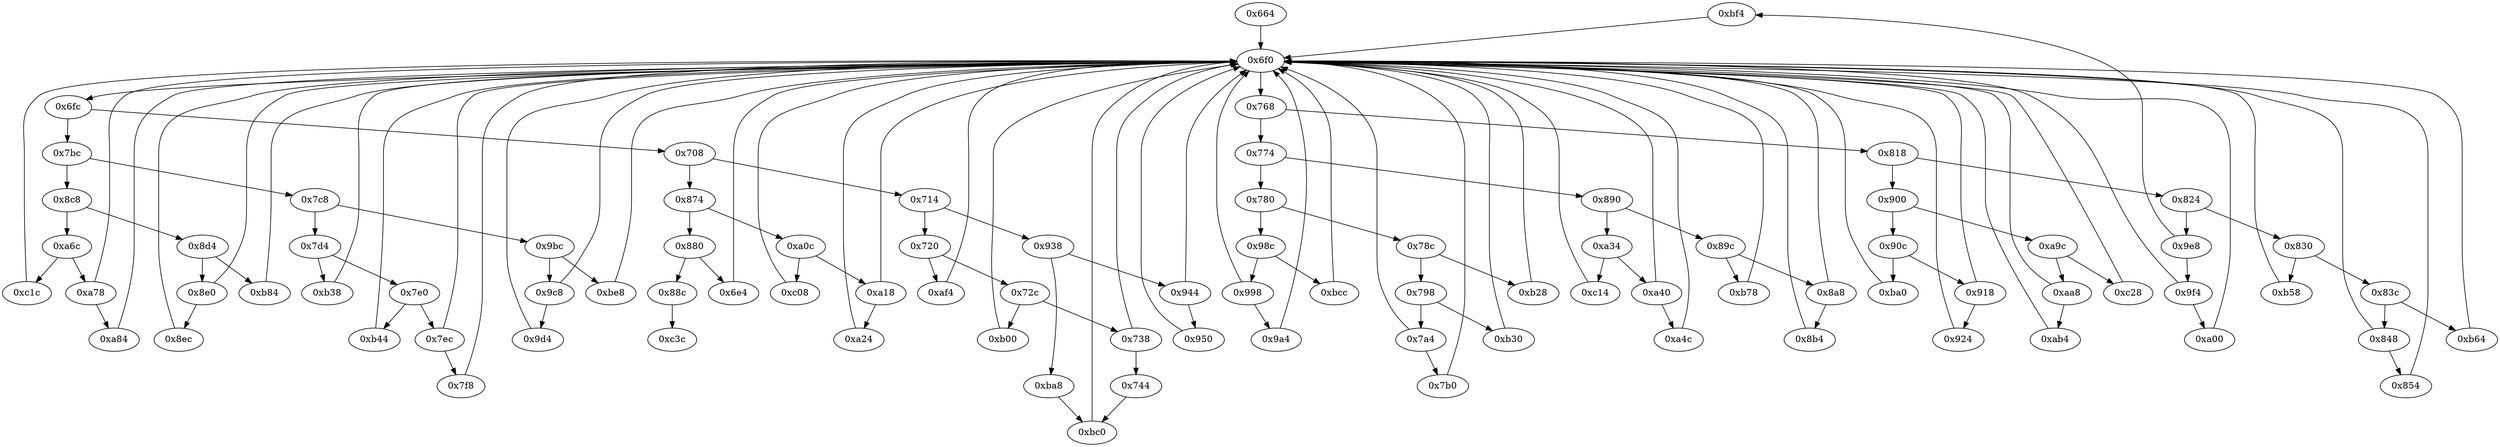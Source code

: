 strict digraph "" {
	"0xbf4"	 [opcode="[u'ldr', u'mov', u'ldr', u'ldr', u'b']"];
	"0x6f0"	 [opcode="[u'ldr', u'cmp', u'b']"];
	"0xbf4" -> "0x6f0";
	"0xab4"	 [opcode="[u'ldr', u'ldr', u'str', u'mov', u'str', u'mov', u'mov', u'bl', u'mov', u'mov', u'mov', u'ldr', u'ldr', u'ldr', u'ldr', u'b']"];
	"0xab4" -> "0x6f0";
	"0x950"	 [opcode="[u'ldr', u'ldr', u'str', u'mov', u'str', u'mov', u'mov', u'bl', u'mov', u'mov', u'mov', u'ldr', u'ldr', u'ldr', u'b']"];
	"0x950" -> "0x6f0";
	"0xc14"	 [opcode="[u'ldr', u'b']"];
	"0xc14" -> "0x6f0";
	"0x7a4"	 [opcode="[u'ldr', u'cmp', u'b']"];
	"0x7a4" -> "0x6f0";
	"0x7b0"	 [opcode="[u'ldr', u'mov', u'b']"];
	"0x7a4" -> "0x7b0";
	"0x8b4"	 [opcode="[u'ldr', u'mov', u'add', u'ldr', u'b']"];
	"0x8b4" -> "0x6f0";
	"0x9f4"	 [opcode="[u'ldr', u'cmp', u'b']"];
	"0x9f4" -> "0x6f0";
	"0xa00"	 [opcode="[u'str', u'ldr', u'b']"];
	"0x9f4" -> "0xa00";
	"0xb44"	 [opcode="[u'ldr', u'ldr', u'str', u'ldr', u'b']"];
	"0xb44" -> "0x6f0";
	"0x848"	 [opcode="[u'ldr', u'cmp', u'b']"];
	"0x854"	 [opcode="[u'ldr', u'ldr', u'cmp', u'mov', u'mov', u'strb', u'ldr', u'b']"];
	"0x848" -> "0x854";
	"0x848" -> "0x6f0";
	"0x924"	 [opcode="[u'ldr', u'ldr', u'str', u'ldr', u'b']"];
	"0x924" -> "0x6f0";
	"0xba8"	 [opcode="[u'str', u'str', u'ldr', u'ldr', u'ldr', u'ldr']"];
	"0xbc0"	 [opcode="[u'cmp', u'mov', u'b']"];
	"0xba8" -> "0xbc0";
	"0xba0"	 [opcode="[u'ldr', u'b']"];
	"0xba0" -> "0x6f0";
	"0xaa8"	 [opcode="[u'ldr', u'cmp', u'b']"];
	"0xaa8" -> "0xab4";
	"0xaa8" -> "0x6f0";
	"0xc1c"	 [opcode="[u'ldr', u'mov', u'b']"];
	"0xc1c" -> "0x6f0";
	"0xb58"	 [opcode="[u'ldr', u'ldr', u'b']"];
	"0xb58" -> "0x6f0";
	"0x9e8"	 [opcode="[u'ldr', u'cmp', u'b']"];
	"0x9e8" -> "0xbf4";
	"0x9e8" -> "0x9f4";
	"0xa6c"	 [opcode="[u'ldr', u'cmp', u'b']"];
	"0xa6c" -> "0xc1c";
	"0xa78"	 [opcode="[u'ldr', u'cmp', u'b']"];
	"0xa6c" -> "0xa78";
	"0x998"	 [opcode="[u'ldr', u'cmp', u'b']"];
	"0x998" -> "0x6f0";
	"0x9a4"	 [opcode="[u'ldr', u'ldr', u'add', u'str', u'ldr', u'b']"];
	"0x998" -> "0x9a4";
	"0x8c8"	 [opcode="[u'ldr', u'cmp', u'b']"];
	"0x8c8" -> "0xa6c";
	"0x8d4"	 [opcode="[u'ldr', u'cmp', u'b']"];
	"0x8c8" -> "0x8d4";
	"0xc08"	 [opcode="[u'ldr', u'ldr', u'b']"];
	"0xc08" -> "0x6f0";
	"0x664"	 [opcode="[u'push', u'add', u'sub', u'str', u'ldr', u'sub', u'ldr', u'ldr', u'str', u'str', u'sub', u'str', u'ldr', u'ldr', u'str', u'ldr', \
u'str', u'ldr', u'str', u'ldr', u'str', u'ldr', u'str', u'ldr', u'str', u'ldr', u'add', u'str', u'ldr', u'add', u'str', u'b']"];
	"0x664" -> "0x6f0";
	"0x918"	 [opcode="[u'ldr', u'cmp', u'b']"];
	"0x918" -> "0x924";
	"0x918" -> "0x6f0";
	"0x854" -> "0x6f0";
	"0x744"	 [opcode="[u'ldr', u'str', u'str', u'str', u'ldr', u'ldr', u'ldr', u'ldr', u'b']"];
	"0x744" -> "0xbc0";
	"0x7d4"	 [opcode="[u'ldr', u'cmp', u'b']"];
	"0xb38"	 [opcode="[u'str', u'ldr', u'b']"];
	"0x7d4" -> "0xb38";
	"0x7e0"	 [opcode="[u'ldr', u'cmp', u'b']"];
	"0x7d4" -> "0x7e0";
	"0x6fc"	 [opcode="[u'ldr', u'cmp', u'b']"];
	"0x7bc"	 [opcode="[u'ldr', u'cmp', u'b']"];
	"0x6fc" -> "0x7bc";
	"0x708"	 [opcode="[u'ldr', u'cmp', u'b']"];
	"0x6fc" -> "0x708";
	"0x9d4"	 [opcode="[u'ldr', u'ldr', u'str', u'ldr', u'b']"];
	"0x9d4" -> "0x6f0";
	"0xa40"	 [opcode="[u'ldr', u'cmp', u'b']"];
	"0xa40" -> "0x6f0";
	"0xa4c"	 [opcode="[u'ldr', u'ldr', u'ldr', u'cmp', u'ldr', u'ldr', u'mov', u'b']"];
	"0xa40" -> "0xa4c";
	"0x8ec"	 [opcode="[u'ldr', u'ldr', u'str', u'ldr', u'b']"];
	"0x8ec" -> "0x6f0";
	"0x7bc" -> "0x8c8";
	"0x7c8"	 [opcode="[u'ldr', u'cmp', u'b']"];
	"0x7bc" -> "0x7c8";
	"0x7c8" -> "0x7d4";
	"0x9bc"	 [opcode="[u'ldr', u'cmp', u'b']"];
	"0x7c8" -> "0x9bc";
	"0x8e0"	 [opcode="[u'ldr', u'cmp', u'b']"];
	"0x8d4" -> "0x8e0";
	"0xb84"	 [opcode="[u'ldr', u'cmp', u'mov', u'mov', u'strb', u'ldr', u'b']"];
	"0x8d4" -> "0xb84";
	"0x900"	 [opcode="[u'ldr', u'cmp', u'b']"];
	"0x90c"	 [opcode="[u'ldr', u'cmp', u'b']"];
	"0x900" -> "0x90c";
	"0xa9c"	 [opcode="[u'ldr', u'cmp', u'b']"];
	"0x900" -> "0xa9c";
	"0x774"	 [opcode="[u'ldr', u'cmp', u'b']"];
	"0x780"	 [opcode="[u'ldr', u'cmp', u'b']"];
	"0x774" -> "0x780";
	"0x890"	 [opcode="[u'ldr', u'cmp', u'b']"];
	"0x774" -> "0x890";
	"0xc3c"	 [opcode="[u'ldr', u'ldr', u'ldr', u'ldr', u'sub', u'mov', u'sub', u'pop']"];
	"0x798"	 [opcode="[u'ldr', u'cmp', u'b']"];
	"0x798" -> "0x7a4";
	"0xb30"	 [opcode="[u'ldr', u'b']"];
	"0x798" -> "0xb30";
	"0xb30" -> "0x6f0";
	"0xb38" -> "0x6f0";
	"0x6f0" -> "0x6fc";
	"0x768"	 [opcode="[u'ldr', u'cmp', u'b']"];
	"0x6f0" -> "0x768";
	"0xc28"	 [opcode="[u'ldr', u'mov', u'add', u'ldr', u'b']"];
	"0xc28" -> "0x6f0";
	"0x98c"	 [opcode="[u'ldr', u'cmp', u'b']"];
	"0x98c" -> "0x998";
	"0xbcc"	 [opcode="[u'ldrb', u'ldr', u'cmp', u'ldr', u'ldr', u'mov', u'b']"];
	"0x98c" -> "0xbcc";
	"0x7b0" -> "0x6f0";
	"0xa34"	 [opcode="[u'ldr', u'cmp', u'b']"];
	"0xa34" -> "0xc14";
	"0xa34" -> "0xa40";
	"0x8e0" -> "0x8ec";
	"0x8e0" -> "0x6f0";
	"0xa4c" -> "0x6f0";
	"0x9c8"	 [opcode="[u'ldr', u'cmp', u'b']"];
	"0x9c8" -> "0x9d4";
	"0x9c8" -> "0x6f0";
	"0x768" -> "0x774";
	"0x818"	 [opcode="[u'ldr', u'cmp', u'b']"];
	"0x768" -> "0x818";
	"0x874"	 [opcode="[u'ldr', u'cmp', u'b']"];
	"0x880"	 [opcode="[u'ldr', u'cmp', u'b']"];
	"0x874" -> "0x880";
	"0xa0c"	 [opcode="[u'ldr', u'cmp', u'b']"];
	"0x874" -> "0xa0c";
	"0x90c" -> "0xba0";
	"0x90c" -> "0x918";
	"0x780" -> "0x98c";
	"0x78c"	 [opcode="[u'ldr', u'cmp', u'b']"];
	"0x780" -> "0x78c";
	"0x89c"	 [opcode="[u'ldr', u'cmp', u'b']"];
	"0xb78"	 [opcode="[u'ldr', u'ldr', u'b']"];
	"0x89c" -> "0xb78";
	"0x8a8"	 [opcode="[u'ldr', u'cmp', u'b']"];
	"0x89c" -> "0x8a8";
	"0xb00"	 [opcode="[u'ldr', u'ldrb', u'ldr', u'add', u'str', u'ldr', u'add', u'str', u'ldr', u'b']"];
	"0xb00" -> "0x6f0";
	"0xb84" -> "0x6f0";
	"0xa24"	 [opcode="[u'ldr', u'ldr', u'mov', u'b']"];
	"0xa24" -> "0x6f0";
	"0x88c"	 [opcode="[u'b']"];
	"0x880" -> "0x88c";
	"0x6e4"	 [opcode="[u'ldr', u'cmp', u'ldr']"];
	"0x880" -> "0x6e4";
	"0x714"	 [opcode="[u'ldr', u'cmp', u'b']"];
	"0x720"	 [opcode="[u'ldr', u'cmp', u'b']"];
	"0x714" -> "0x720";
	"0x938"	 [opcode="[u'ldr', u'cmp', u'b']"];
	"0x714" -> "0x938";
	"0x7e0" -> "0xb44";
	"0x7ec"	 [opcode="[u'ldr', u'cmp', u'b']"];
	"0x7e0" -> "0x7ec";
	"0xa9c" -> "0xaa8";
	"0xa9c" -> "0xc28";
	"0xb28"	 [opcode="[u'ldr', u'b']"];
	"0xb28" -> "0x6f0";
	"0xbe8"	 [opcode="[u'ldr', u'mov', u'b']"];
	"0xbe8" -> "0x6f0";
	"0x9bc" -> "0x9c8";
	"0x9bc" -> "0xbe8";
	"0x88c" -> "0xc3c";
	"0xa18"	 [opcode="[u'ldr', u'cmp', u'b']"];
	"0xa18" -> "0x6f0";
	"0xa18" -> "0xa24";
	"0x9a4" -> "0x6f0";
	"0x78c" -> "0x798";
	"0x78c" -> "0xb28";
	"0x890" -> "0xa34";
	"0x890" -> "0x89c";
	"0x708" -> "0x874";
	"0x708" -> "0x714";
	"0x818" -> "0x900";
	"0x824"	 [opcode="[u'ldr', u'cmp', u'b']"];
	"0x818" -> "0x824";
	"0xaf4"	 [opcode="[u'ldr', u'ldr', u'b']"];
	"0xaf4" -> "0x6f0";
	"0x7ec" -> "0x6f0";
	"0x7f8"	 [opcode="[u'str', u'ldr', u'ldr', u'ldr', u'ldr', u'cmp', u'mov', u'b']"];
	"0x7ec" -> "0x7f8";
	"0xa00" -> "0x6f0";
	"0x944"	 [opcode="[u'ldr', u'cmp', u'b']"];
	"0x944" -> "0x950";
	"0x944" -> "0x6f0";
	"0xb64"	 [opcode="[u'ldr', u'add', u'str', u'ldr', u'b']"];
	"0xb64" -> "0x6f0";
	"0x6e4" -> "0x6f0";
	"0x738"	 [opcode="[u'ldr', u'cmp', u'b']"];
	"0x738" -> "0x744";
	"0x738" -> "0x6f0";
	"0xa84"	 [opcode="[u'ldrb', u'ldr', u'ldr', u'cmp', u'mov', u'b']"];
	"0xa84" -> "0x6f0";
	"0xbc0" -> "0x6f0";
	"0x72c"	 [opcode="[u'ldr', u'cmp', u'b']"];
	"0x72c" -> "0xb00";
	"0x72c" -> "0x738";
	"0x83c"	 [opcode="[u'ldr', u'cmp', u'b']"];
	"0x83c" -> "0x848";
	"0x83c" -> "0xb64";
	"0xa78" -> "0x6f0";
	"0xa78" -> "0xa84";
	"0xb78" -> "0x6f0";
	"0xa0c" -> "0xc08";
	"0xa0c" -> "0xa18";
	"0x7f8" -> "0x6f0";
	"0x8a8" -> "0x8b4";
	"0x8a8" -> "0x6f0";
	"0xbcc" -> "0x6f0";
	"0x720" -> "0xaf4";
	"0x720" -> "0x72c";
	"0x824" -> "0x9e8";
	"0x830"	 [opcode="[u'ldr', u'cmp', u'b']"];
	"0x824" -> "0x830";
	"0x830" -> "0xb58";
	"0x830" -> "0x83c";
	"0x938" -> "0xba8";
	"0x938" -> "0x944";
}
